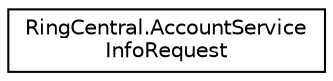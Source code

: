 digraph "Graphical Class Hierarchy"
{
 // LATEX_PDF_SIZE
  edge [fontname="Helvetica",fontsize="10",labelfontname="Helvetica",labelfontsize="10"];
  node [fontname="Helvetica",fontsize="10",shape=record];
  rankdir="LR";
  Node0 [label="RingCentral.AccountService\lInfoRequest",height=0.2,width=0.4,color="black", fillcolor="white", style="filled",URL="$classRingCentral_1_1AccountServiceInfoRequest.html",tooltip="Account service information, including brand, service plan and billing plan"];
}
